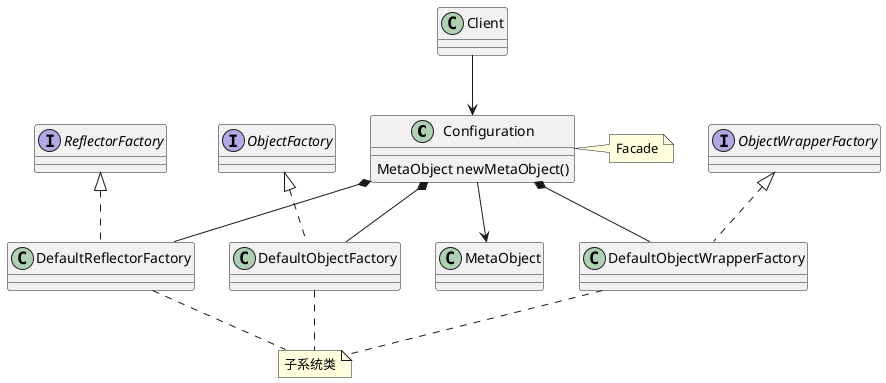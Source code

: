 @startuml

class Configuration
Configuration : MetaObject newMetaObject()
class DefaultReflectorFactory
class DefaultObjectFactory
class DefaultObjectWrapperFactory
interface ObjectFactory
interface ObjectWrapperFactory
interface ReflectorFactory
class MetaObject
class Client

ObjectFactory <|.. DefaultObjectFactory
ObjectWrapperFactory <|.. DefaultObjectWrapperFactory
ReflectorFactory <|.. DefaultReflectorFactory
Configuration *-- DefaultReflectorFactory
Configuration *-- DefaultObjectFactory
Configuration *-- DefaultObjectWrapperFactory
Configuration --> MetaObject
Client --> Configuration

note "Facade" as n1
note "子系统类" as n2
Configuration ..right n1
DefaultObjectFactory .. n2
DefaultObjectWrapperFactory ..n2
DefaultReflectorFactory .. n2
@enduml